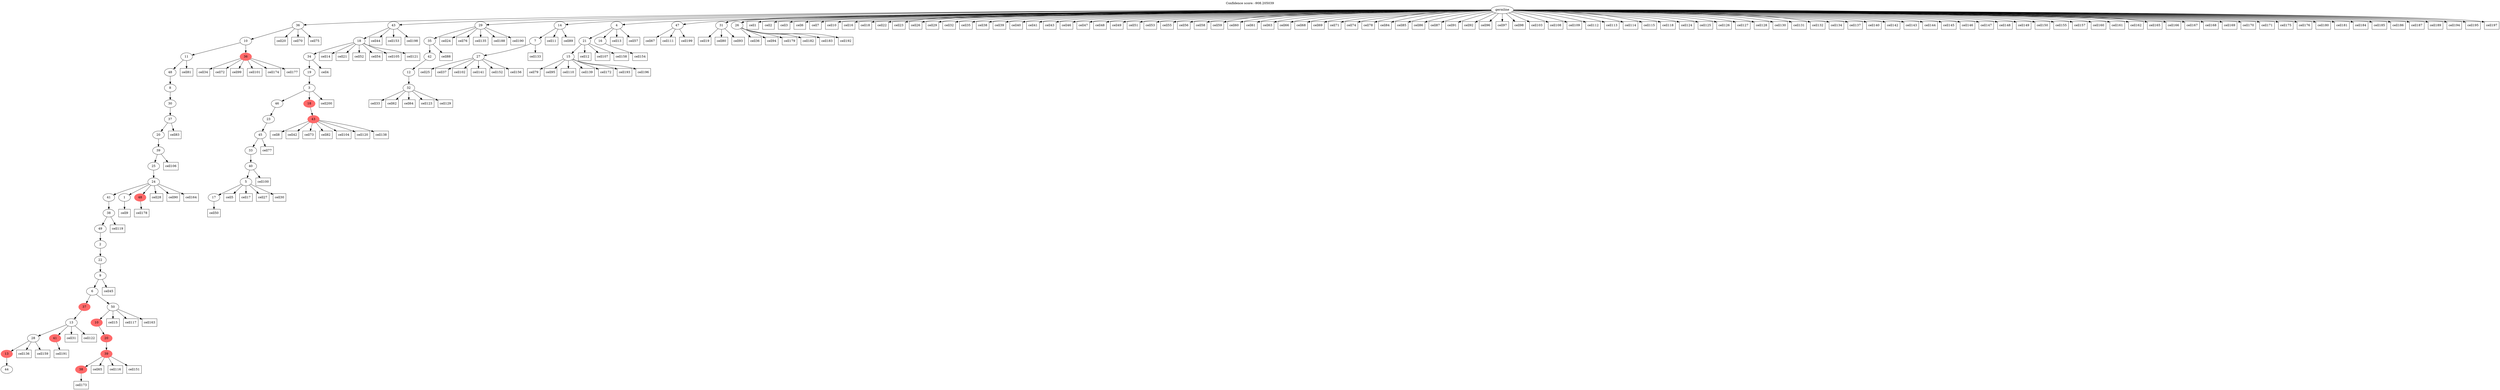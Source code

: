 digraph g {
	"54" -> "55";
	"55" [label="44"];
	"53" -> "54";
	"54" [color=indianred1, style=filled, label="13"];
	"52" -> "53";
	"53" [label="28"];
	"52" -> "56";
	"56" [color=indianred1, style=filled, label="41"];
	"51" -> "52";
	"52" [label="13"];
	"49" -> "50";
	"50" [color=indianred1, style=filled, label="38"];
	"48" -> "49";
	"49" [color=indianred1, style=filled, label="39"];
	"47" -> "48";
	"48" [color=indianred1, style=filled, label="20"];
	"46" -> "47";
	"47" [color=indianred1, style=filled, label="10"];
	"45" -> "46";
	"46" [label="50"];
	"45" -> "51";
	"51" [color=indianred1, style=filled, label="37"];
	"44" -> "45";
	"45" [label="6"];
	"43" -> "44";
	"44" [label="9"];
	"42" -> "43";
	"43" [label="22"];
	"41" -> "42";
	"42" [label="2"];
	"40" -> "41";
	"41" [label="49"];
	"39" -> "40";
	"40" [label="38"];
	"38" -> "39";
	"39" [label="41"];
	"38" -> "57";
	"57" [label="1"];
	"38" -> "58";
	"58" [color=indianred1, style=filled, label="48"];
	"37" -> "38";
	"38" [label="24"];
	"36" -> "37";
	"37" [label="25"];
	"35" -> "36";
	"36" [label="39"];
	"34" -> "35";
	"35" [label="20"];
	"33" -> "34";
	"34" [label="37"];
	"32" -> "33";
	"33" [label="30"];
	"31" -> "32";
	"32" [label="8"];
	"30" -> "31";
	"31" [label="48"];
	"29" -> "30";
	"30" [label="11"];
	"29" -> "59";
	"59" [color=indianred1, style=filled, label="36"];
	"28" -> "29";
	"29" [label="10"];
	"26" -> "27";
	"27" [label="17"];
	"25" -> "26";
	"26" [label="5"];
	"24" -> "25";
	"25" [label="40"];
	"23" -> "24";
	"24" [label="33"];
	"22" -> "23";
	"23" [label="45"];
	"21" -> "22";
	"22" [label="23"];
	"19" -> "20";
	"20" [color=indianred1, style=filled, label="43"];
	"18" -> "19";
	"19" [color=indianred1, style=filled, label="18"];
	"18" -> "21";
	"21" [label="46"];
	"17" -> "18";
	"18" [label="3"];
	"16" -> "17";
	"17" [label="19"];
	"15" -> "16";
	"16" [label="34"];
	"14" -> "15";
	"15" [label="18"];
	"12" -> "13";
	"13" [label="32"];
	"11" -> "12";
	"12" [label="12"];
	"10" -> "11";
	"11" [label="42"];
	"9" -> "10";
	"10" [label="35"];
	"7" -> "8";
	"8" [label="27"];
	"6" -> "7";
	"7" [label="7"];
	"3" -> "4";
	"4" [label="15"];
	"2" -> "3";
	"3" [label="21"];
	"2" -> "5";
	"5" [label="16"];
	"0" -> "1";
	"1" [label="47"];
	"0" -> "2";
	"2" [label="4"];
	"0" -> "6";
	"6" [label="14"];
	"0" -> "9";
	"9" [label="29"];
	"0" -> "14";
	"14" [label="43"];
	"0" -> "28";
	"28" [label="36"];
	"0" -> "60";
	"60" [label="31"];
	"0" -> "61";
	"61" [label="26"];
	"0" [label="germline"];
	"0" -> "cell1";
	"cell1" [shape=box];
	"0" -> "cell2";
	"cell2" [shape=box];
	"0" -> "cell3";
	"cell3" [shape=box];
	"16" -> "cell4";
	"cell4" [shape=box];
	"26" -> "cell5";
	"cell5" [shape=box];
	"0" -> "cell6";
	"cell6" [shape=box];
	"0" -> "cell7";
	"cell7" [shape=box];
	"20" -> "cell8";
	"cell8" [shape=box];
	"57" -> "cell9";
	"cell9" [shape=box];
	"0" -> "cell10";
	"cell10" [shape=box];
	"6" -> "cell11";
	"cell11" [shape=box];
	"3" -> "cell12";
	"cell12" [shape=box];
	"2" -> "cell13";
	"cell13" [shape=box];
	"15" -> "cell14";
	"cell14" [shape=box];
	"46" -> "cell15";
	"cell15" [shape=box];
	"0" -> "cell16";
	"cell16" [shape=box];
	"26" -> "cell17";
	"cell17" [shape=box];
	"0" -> "cell18";
	"cell18" [shape=box];
	"60" -> "cell19";
	"cell19" [shape=box];
	"28" -> "cell20";
	"cell20" [shape=box];
	"15" -> "cell21";
	"cell21" [shape=box];
	"0" -> "cell22";
	"cell22" [shape=box];
	"0" -> "cell23";
	"cell23" [shape=box];
	"9" -> "cell24";
	"cell24" [shape=box];
	"8" -> "cell25";
	"cell25" [shape=box];
	"0" -> "cell26";
	"cell26" [shape=box];
	"26" -> "cell27";
	"cell27" [shape=box];
	"38" -> "cell28";
	"cell28" [shape=box];
	"0" -> "cell29";
	"cell29" [shape=box];
	"26" -> "cell30";
	"cell30" [shape=box];
	"52" -> "cell31";
	"cell31" [shape=box];
	"0" -> "cell32";
	"cell32" [shape=box];
	"13" -> "cell33";
	"cell33" [shape=box];
	"59" -> "cell34";
	"cell34" [shape=box];
	"0" -> "cell35";
	"cell35" [shape=box];
	"61" -> "cell36";
	"cell36" [shape=box];
	"8" -> "cell37";
	"cell37" [shape=box];
	"0" -> "cell38";
	"cell38" [shape=box];
	"0" -> "cell39";
	"cell39" [shape=box];
	"0" -> "cell40";
	"cell40" [shape=box];
	"0" -> "cell41";
	"cell41" [shape=box];
	"20" -> "cell42";
	"cell42" [shape=box];
	"0" -> "cell43";
	"cell43" [shape=box];
	"14" -> "cell44";
	"cell44" [shape=box];
	"44" -> "cell45";
	"cell45" [shape=box];
	"0" -> "cell46";
	"cell46" [shape=box];
	"0" -> "cell47";
	"cell47" [shape=box];
	"0" -> "cell48";
	"cell48" [shape=box];
	"0" -> "cell49";
	"cell49" [shape=box];
	"27" -> "cell50";
	"cell50" [shape=box];
	"0" -> "cell51";
	"cell51" [shape=box];
	"15" -> "cell52";
	"cell52" [shape=box];
	"0" -> "cell53";
	"cell53" [shape=box];
	"15" -> "cell54";
	"cell54" [shape=box];
	"0" -> "cell55";
	"cell55" [shape=box];
	"0" -> "cell56";
	"cell56" [shape=box];
	"2" -> "cell57";
	"cell57" [shape=box];
	"0" -> "cell58";
	"cell58" [shape=box];
	"0" -> "cell59";
	"cell59" [shape=box];
	"0" -> "cell60";
	"cell60" [shape=box];
	"0" -> "cell61";
	"cell61" [shape=box];
	"13" -> "cell62";
	"cell62" [shape=box];
	"0" -> "cell63";
	"cell63" [shape=box];
	"13" -> "cell64";
	"cell64" [shape=box];
	"49" -> "cell65";
	"cell65" [shape=box];
	"0" -> "cell66";
	"cell66" [shape=box];
	"1" -> "cell67";
	"cell67" [shape=box];
	"0" -> "cell68";
	"cell68" [shape=box];
	"0" -> "cell69";
	"cell69" [shape=box];
	"28" -> "cell70";
	"cell70" [shape=box];
	"0" -> "cell71";
	"cell71" [shape=box];
	"59" -> "cell72";
	"cell72" [shape=box];
	"20" -> "cell73";
	"cell73" [shape=box];
	"0" -> "cell74";
	"cell74" [shape=box];
	"28" -> "cell75";
	"cell75" [shape=box];
	"9" -> "cell76";
	"cell76" [shape=box];
	"23" -> "cell77";
	"cell77" [shape=box];
	"0" -> "cell78";
	"cell78" [shape=box];
	"4" -> "cell79";
	"cell79" [shape=box];
	"60" -> "cell80";
	"cell80" [shape=box];
	"30" -> "cell81";
	"cell81" [shape=box];
	"20" -> "cell82";
	"cell82" [shape=box];
	"34" -> "cell83";
	"cell83" [shape=box];
	"0" -> "cell84";
	"cell84" [shape=box];
	"0" -> "cell85";
	"cell85" [shape=box];
	"0" -> "cell86";
	"cell86" [shape=box];
	"0" -> "cell87";
	"cell87" [shape=box];
	"10" -> "cell88";
	"cell88" [shape=box];
	"6" -> "cell89";
	"cell89" [shape=box];
	"38" -> "cell90";
	"cell90" [shape=box];
	"0" -> "cell91";
	"cell91" [shape=box];
	"0" -> "cell92";
	"cell92" [shape=box];
	"60" -> "cell93";
	"cell93" [shape=box];
	"61" -> "cell94";
	"cell94" [shape=box];
	"4" -> "cell95";
	"cell95" [shape=box];
	"0" -> "cell96";
	"cell96" [shape=box];
	"0" -> "cell97";
	"cell97" [shape=box];
	"0" -> "cell98";
	"cell98" [shape=box];
	"59" -> "cell99";
	"cell99" [shape=box];
	"25" -> "cell100";
	"cell100" [shape=box];
	"59" -> "cell101";
	"cell101" [shape=box];
	"8" -> "cell102";
	"cell102" [shape=box];
	"0" -> "cell103";
	"cell103" [shape=box];
	"20" -> "cell104";
	"cell104" [shape=box];
	"15" -> "cell105";
	"cell105" [shape=box];
	"36" -> "cell106";
	"cell106" [shape=box];
	"3" -> "cell107";
	"cell107" [shape=box];
	"0" -> "cell108";
	"cell108" [shape=box];
	"0" -> "cell109";
	"cell109" [shape=box];
	"4" -> "cell110";
	"cell110" [shape=box];
	"1" -> "cell111";
	"cell111" [shape=box];
	"0" -> "cell112";
	"cell112" [shape=box];
	"0" -> "cell113";
	"cell113" [shape=box];
	"0" -> "cell114";
	"cell114" [shape=box];
	"0" -> "cell115";
	"cell115" [shape=box];
	"49" -> "cell116";
	"cell116" [shape=box];
	"46" -> "cell117";
	"cell117" [shape=box];
	"0" -> "cell118";
	"cell118" [shape=box];
	"40" -> "cell119";
	"cell119" [shape=box];
	"20" -> "cell120";
	"cell120" [shape=box];
	"15" -> "cell121";
	"cell121" [shape=box];
	"52" -> "cell122";
	"cell122" [shape=box];
	"13" -> "cell123";
	"cell123" [shape=box];
	"0" -> "cell124";
	"cell124" [shape=box];
	"0" -> "cell125";
	"cell125" [shape=box];
	"0" -> "cell126";
	"cell126" [shape=box];
	"0" -> "cell127";
	"cell127" [shape=box];
	"0" -> "cell128";
	"cell128" [shape=box];
	"13" -> "cell129";
	"cell129" [shape=box];
	"0" -> "cell130";
	"cell130" [shape=box];
	"0" -> "cell131";
	"cell131" [shape=box];
	"0" -> "cell132";
	"cell132" [shape=box];
	"7" -> "cell133";
	"cell133" [shape=box];
	"0" -> "cell134";
	"cell134" [shape=box];
	"9" -> "cell135";
	"cell135" [shape=box];
	"53" -> "cell136";
	"cell136" [shape=box];
	"0" -> "cell137";
	"cell137" [shape=box];
	"20" -> "cell138";
	"cell138" [shape=box];
	"4" -> "cell139";
	"cell139" [shape=box];
	"0" -> "cell140";
	"cell140" [shape=box];
	"8" -> "cell141";
	"cell141" [shape=box];
	"0" -> "cell142";
	"cell142" [shape=box];
	"0" -> "cell143";
	"cell143" [shape=box];
	"0" -> "cell144";
	"cell144" [shape=box];
	"0" -> "cell145";
	"cell145" [shape=box];
	"0" -> "cell146";
	"cell146" [shape=box];
	"0" -> "cell147";
	"cell147" [shape=box];
	"0" -> "cell148";
	"cell148" [shape=box];
	"0" -> "cell149";
	"cell149" [shape=box];
	"0" -> "cell150";
	"cell150" [shape=box];
	"49" -> "cell151";
	"cell151" [shape=box];
	"8" -> "cell152";
	"cell152" [shape=box];
	"14" -> "cell153";
	"cell153" [shape=box];
	"5" -> "cell154";
	"cell154" [shape=box];
	"0" -> "cell155";
	"cell155" [shape=box];
	"8" -> "cell156";
	"cell156" [shape=box];
	"0" -> "cell157";
	"cell157" [shape=box];
	"3" -> "cell158";
	"cell158" [shape=box];
	"53" -> "cell159";
	"cell159" [shape=box];
	"0" -> "cell160";
	"cell160" [shape=box];
	"0" -> "cell161";
	"cell161" [shape=box];
	"0" -> "cell162";
	"cell162" [shape=box];
	"46" -> "cell163";
	"cell163" [shape=box];
	"38" -> "cell164";
	"cell164" [shape=box];
	"0" -> "cell165";
	"cell165" [shape=box];
	"0" -> "cell166";
	"cell166" [shape=box];
	"0" -> "cell167";
	"cell167" [shape=box];
	"0" -> "cell168";
	"cell168" [shape=box];
	"0" -> "cell169";
	"cell169" [shape=box];
	"0" -> "cell170";
	"cell170" [shape=box];
	"0" -> "cell171";
	"cell171" [shape=box];
	"4" -> "cell172";
	"cell172" [shape=box];
	"50" -> "cell173";
	"cell173" [shape=box];
	"59" -> "cell174";
	"cell174" [shape=box];
	"0" -> "cell175";
	"cell175" [shape=box];
	"0" -> "cell176";
	"cell176" [shape=box];
	"59" -> "cell177";
	"cell177" [shape=box];
	"58" -> "cell178";
	"cell178" [shape=box];
	"61" -> "cell179";
	"cell179" [shape=box];
	"0" -> "cell180";
	"cell180" [shape=box];
	"0" -> "cell181";
	"cell181" [shape=box];
	"61" -> "cell182";
	"cell182" [shape=box];
	"61" -> "cell183";
	"cell183" [shape=box];
	"0" -> "cell184";
	"cell184" [shape=box];
	"0" -> "cell185";
	"cell185" [shape=box];
	"0" -> "cell186";
	"cell186" [shape=box];
	"0" -> "cell187";
	"cell187" [shape=box];
	"9" -> "cell188";
	"cell188" [shape=box];
	"0" -> "cell189";
	"cell189" [shape=box];
	"9" -> "cell190";
	"cell190" [shape=box];
	"56" -> "cell191";
	"cell191" [shape=box];
	"61" -> "cell192";
	"cell192" [shape=box];
	"4" -> "cell193";
	"cell193" [shape=box];
	"0" -> "cell194";
	"cell194" [shape=box];
	"0" -> "cell195";
	"cell195" [shape=box];
	"4" -> "cell196";
	"cell196" [shape=box];
	"0" -> "cell197";
	"cell197" [shape=box];
	"14" -> "cell198";
	"cell198" [shape=box];
	"1" -> "cell199";
	"cell199" [shape=box];
	"18" -> "cell200";
	"cell200" [shape=box];
	labelloc="t";
	label="Confidence score: -908.205039";
}
